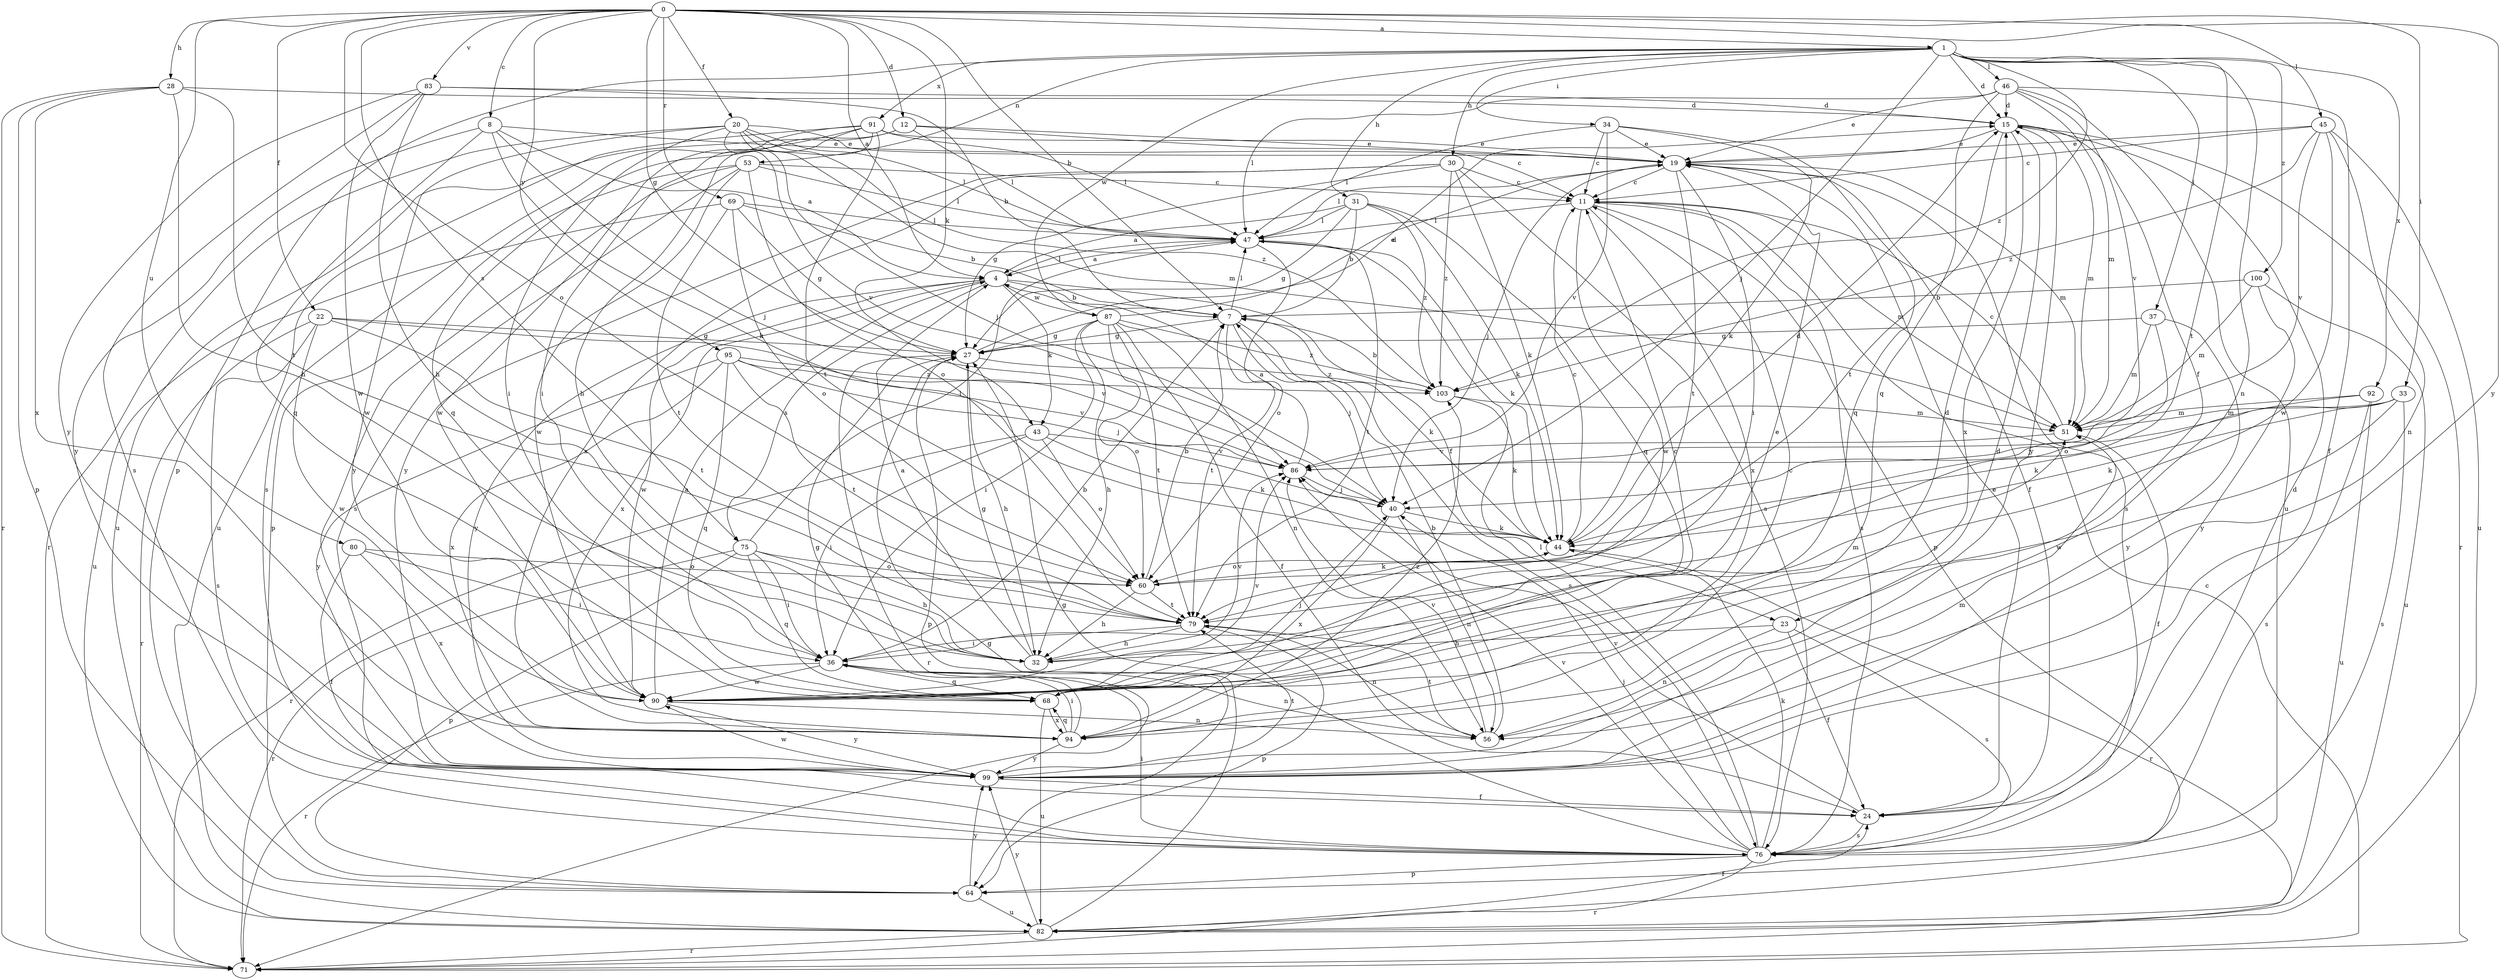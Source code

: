 strict digraph  {
0;
1;
4;
7;
8;
11;
12;
15;
19;
20;
22;
23;
24;
27;
28;
30;
31;
32;
33;
34;
36;
37;
40;
43;
44;
45;
46;
47;
51;
53;
56;
60;
64;
68;
69;
71;
75;
76;
79;
80;
82;
83;
86;
87;
90;
91;
92;
94;
95;
99;
100;
103;
0 -> 1  [label=a];
0 -> 4  [label=a];
0 -> 7  [label=b];
0 -> 8  [label=c];
0 -> 12  [label=d];
0 -> 20  [label=f];
0 -> 22  [label=f];
0 -> 27  [label=g];
0 -> 28  [label=h];
0 -> 33  [label=i];
0 -> 43  [label=k];
0 -> 45  [label=l];
0 -> 60  [label=o];
0 -> 69  [label=r];
0 -> 75  [label=s];
0 -> 80  [label=u];
0 -> 83  [label=v];
0 -> 95  [label=y];
0 -> 99  [label=y];
1 -> 15  [label=d];
1 -> 30  [label=h];
1 -> 31  [label=h];
1 -> 34  [label=i];
1 -> 37  [label=j];
1 -> 40  [label=j];
1 -> 46  [label=l];
1 -> 53  [label=n];
1 -> 56  [label=n];
1 -> 64  [label=p];
1 -> 79  [label=t];
1 -> 87  [label=w];
1 -> 91  [label=x];
1 -> 92  [label=x];
1 -> 100  [label=z];
1 -> 103  [label=z];
4 -> 7  [label=b];
4 -> 23  [label=f];
4 -> 43  [label=k];
4 -> 47  [label=l];
4 -> 75  [label=s];
4 -> 87  [label=w];
4 -> 90  [label=w];
4 -> 94  [label=x];
4 -> 99  [label=y];
7 -> 27  [label=g];
7 -> 40  [label=j];
7 -> 44  [label=k];
7 -> 47  [label=l];
7 -> 76  [label=s];
7 -> 79  [label=t];
8 -> 4  [label=a];
8 -> 19  [label=e];
8 -> 40  [label=j];
8 -> 44  [label=k];
8 -> 68  [label=q];
8 -> 99  [label=y];
11 -> 47  [label=l];
11 -> 51  [label=m];
11 -> 64  [label=p];
11 -> 76  [label=s];
11 -> 90  [label=w];
11 -> 94  [label=x];
12 -> 11  [label=c];
12 -> 19  [label=e];
12 -> 47  [label=l];
12 -> 68  [label=q];
12 -> 82  [label=u];
15 -> 19  [label=e];
15 -> 23  [label=f];
15 -> 51  [label=m];
15 -> 71  [label=r];
15 -> 79  [label=t];
15 -> 94  [label=x];
15 -> 99  [label=y];
19 -> 11  [label=c];
19 -> 24  [label=f];
19 -> 36  [label=i];
19 -> 40  [label=j];
19 -> 47  [label=l];
19 -> 51  [label=m];
19 -> 76  [label=s];
19 -> 79  [label=t];
20 -> 19  [label=e];
20 -> 36  [label=i];
20 -> 40  [label=j];
20 -> 47  [label=l];
20 -> 51  [label=m];
20 -> 71  [label=r];
20 -> 86  [label=v];
20 -> 90  [label=w];
20 -> 103  [label=z];
22 -> 27  [label=g];
22 -> 71  [label=r];
22 -> 76  [label=s];
22 -> 79  [label=t];
22 -> 86  [label=v];
22 -> 90  [label=w];
23 -> 24  [label=f];
23 -> 32  [label=h];
23 -> 56  [label=n];
23 -> 76  [label=s];
24 -> 19  [label=e];
24 -> 76  [label=s];
24 -> 86  [label=v];
27 -> 15  [label=d];
27 -> 32  [label=h];
27 -> 64  [label=p];
27 -> 71  [label=r];
27 -> 103  [label=z];
28 -> 15  [label=d];
28 -> 32  [label=h];
28 -> 64  [label=p];
28 -> 71  [label=r];
28 -> 79  [label=t];
28 -> 94  [label=x];
30 -> 11  [label=c];
30 -> 27  [label=g];
30 -> 44  [label=k];
30 -> 76  [label=s];
30 -> 94  [label=x];
30 -> 99  [label=y];
30 -> 103  [label=z];
31 -> 4  [label=a];
31 -> 7  [label=b];
31 -> 27  [label=g];
31 -> 44  [label=k];
31 -> 47  [label=l];
31 -> 68  [label=q];
31 -> 103  [label=z];
32 -> 4  [label=a];
32 -> 27  [label=g];
32 -> 51  [label=m];
32 -> 86  [label=v];
33 -> 40  [label=j];
33 -> 44  [label=k];
33 -> 51  [label=m];
33 -> 76  [label=s];
33 -> 90  [label=w];
34 -> 11  [label=c];
34 -> 19  [label=e];
34 -> 44  [label=k];
34 -> 47  [label=l];
34 -> 68  [label=q];
34 -> 86  [label=v];
36 -> 7  [label=b];
36 -> 56  [label=n];
36 -> 68  [label=q];
36 -> 71  [label=r];
36 -> 90  [label=w];
37 -> 27  [label=g];
37 -> 51  [label=m];
37 -> 60  [label=o];
37 -> 99  [label=y];
40 -> 44  [label=k];
40 -> 56  [label=n];
40 -> 94  [label=x];
43 -> 36  [label=i];
43 -> 44  [label=k];
43 -> 60  [label=o];
43 -> 71  [label=r];
43 -> 86  [label=v];
44 -> 11  [label=c];
44 -> 15  [label=d];
44 -> 60  [label=o];
44 -> 71  [label=r];
45 -> 11  [label=c];
45 -> 19  [label=e];
45 -> 56  [label=n];
45 -> 82  [label=u];
45 -> 86  [label=v];
45 -> 90  [label=w];
45 -> 103  [label=z];
46 -> 15  [label=d];
46 -> 19  [label=e];
46 -> 24  [label=f];
46 -> 47  [label=l];
46 -> 51  [label=m];
46 -> 68  [label=q];
46 -> 82  [label=u];
46 -> 86  [label=v];
47 -> 4  [label=a];
47 -> 44  [label=k];
47 -> 60  [label=o];
47 -> 79  [label=t];
51 -> 11  [label=c];
51 -> 24  [label=f];
51 -> 86  [label=v];
53 -> 11  [label=c];
53 -> 47  [label=l];
53 -> 60  [label=o];
53 -> 64  [label=p];
53 -> 76  [label=s];
53 -> 90  [label=w];
53 -> 99  [label=y];
56 -> 7  [label=b];
56 -> 79  [label=t];
56 -> 86  [label=v];
60 -> 7  [label=b];
60 -> 32  [label=h];
60 -> 44  [label=k];
60 -> 79  [label=t];
64 -> 82  [label=u];
64 -> 99  [label=y];
68 -> 15  [label=d];
68 -> 82  [label=u];
68 -> 94  [label=x];
69 -> 7  [label=b];
69 -> 27  [label=g];
69 -> 47  [label=l];
69 -> 60  [label=o];
69 -> 79  [label=t];
69 -> 82  [label=u];
71 -> 11  [label=c];
75 -> 32  [label=h];
75 -> 36  [label=i];
75 -> 47  [label=l];
75 -> 60  [label=o];
75 -> 64  [label=p];
75 -> 68  [label=q];
75 -> 71  [label=r];
76 -> 15  [label=d];
76 -> 27  [label=g];
76 -> 36  [label=i];
76 -> 40  [label=j];
76 -> 44  [label=k];
76 -> 47  [label=l];
76 -> 64  [label=p];
76 -> 71  [label=r];
76 -> 86  [label=v];
79 -> 32  [label=h];
79 -> 36  [label=i];
79 -> 56  [label=n];
79 -> 64  [label=p];
80 -> 24  [label=f];
80 -> 36  [label=i];
80 -> 60  [label=o];
80 -> 94  [label=x];
82 -> 24  [label=f];
82 -> 27  [label=g];
82 -> 71  [label=r];
82 -> 99  [label=y];
83 -> 7  [label=b];
83 -> 15  [label=d];
83 -> 32  [label=h];
83 -> 76  [label=s];
83 -> 90  [label=w];
83 -> 99  [label=y];
86 -> 4  [label=a];
86 -> 40  [label=j];
87 -> 19  [label=e];
87 -> 24  [label=f];
87 -> 27  [label=g];
87 -> 32  [label=h];
87 -> 36  [label=i];
87 -> 56  [label=n];
87 -> 60  [label=o];
87 -> 79  [label=t];
87 -> 103  [label=z];
90 -> 4  [label=a];
90 -> 11  [label=c];
90 -> 19  [label=e];
90 -> 40  [label=j];
90 -> 56  [label=n];
90 -> 86  [label=v];
90 -> 99  [label=y];
91 -> 19  [label=e];
91 -> 32  [label=h];
91 -> 36  [label=i];
91 -> 47  [label=l];
91 -> 76  [label=s];
91 -> 79  [label=t];
91 -> 82  [label=u];
91 -> 90  [label=w];
92 -> 44  [label=k];
92 -> 51  [label=m];
92 -> 76  [label=s];
92 -> 82  [label=u];
94 -> 11  [label=c];
94 -> 27  [label=g];
94 -> 36  [label=i];
94 -> 68  [label=q];
94 -> 99  [label=y];
94 -> 103  [label=z];
95 -> 40  [label=j];
95 -> 68  [label=q];
95 -> 79  [label=t];
95 -> 86  [label=v];
95 -> 94  [label=x];
95 -> 99  [label=y];
95 -> 103  [label=z];
99 -> 15  [label=d];
99 -> 24  [label=f];
99 -> 51  [label=m];
99 -> 79  [label=t];
99 -> 90  [label=w];
100 -> 7  [label=b];
100 -> 51  [label=m];
100 -> 82  [label=u];
100 -> 99  [label=y];
103 -> 7  [label=b];
103 -> 44  [label=k];
103 -> 51  [label=m];
}
